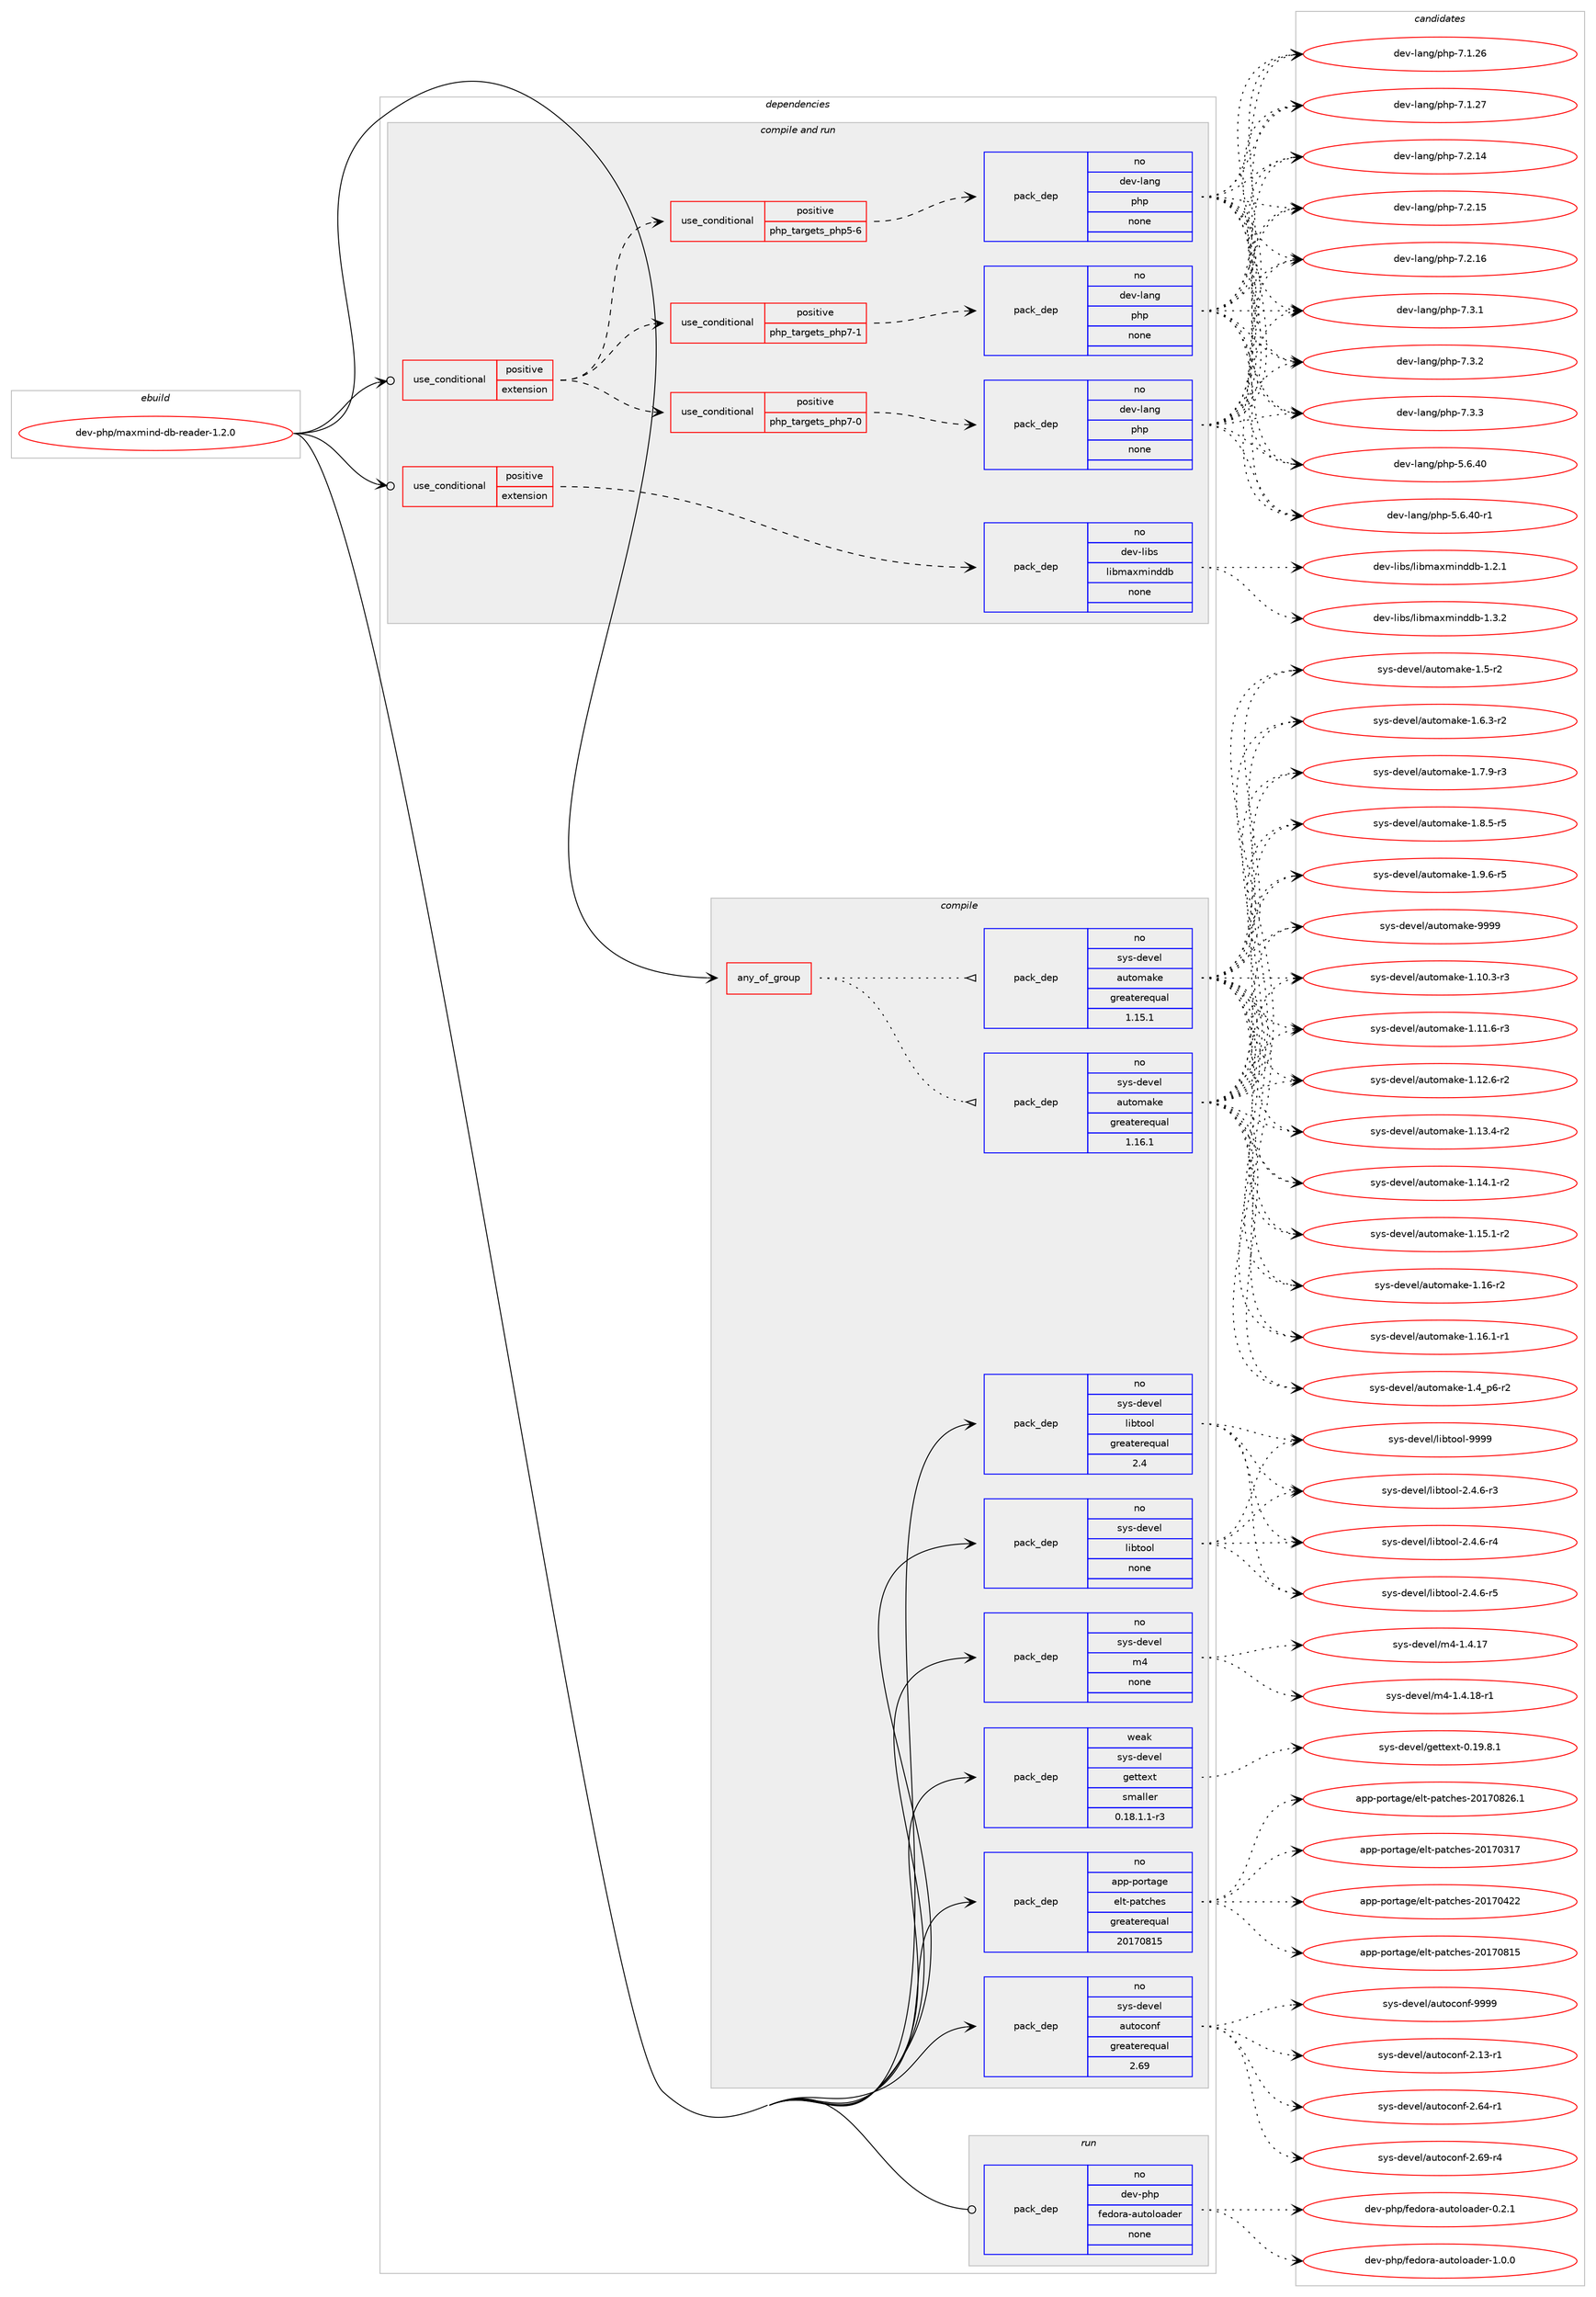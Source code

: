 digraph prolog {

# *************
# Graph options
# *************

newrank=true;
concentrate=true;
compound=true;
graph [rankdir=LR,fontname=Helvetica,fontsize=10,ranksep=1.5];#, ranksep=2.5, nodesep=0.2];
edge  [arrowhead=vee];
node  [fontname=Helvetica,fontsize=10];

# **********
# The ebuild
# **********

subgraph cluster_leftcol {
color=gray;
rank=same;
label=<<i>ebuild</i>>;
id [label="dev-php/maxmind-db-reader-1.2.0", color=red, width=4, href="../dev-php/maxmind-db-reader-1.2.0.svg"];
}

# ****************
# The dependencies
# ****************

subgraph cluster_midcol {
color=gray;
label=<<i>dependencies</i>>;
subgraph cluster_compile {
fillcolor="#eeeeee";
style=filled;
label=<<i>compile</i>>;
subgraph any22515 {
dependency1393066 [label=<<TABLE BORDER="0" CELLBORDER="1" CELLSPACING="0" CELLPADDING="4"><TR><TD CELLPADDING="10">any_of_group</TD></TR></TABLE>>, shape=none, color=red];subgraph pack1000651 {
dependency1393067 [label=<<TABLE BORDER="0" CELLBORDER="1" CELLSPACING="0" CELLPADDING="4" WIDTH="220"><TR><TD ROWSPAN="6" CELLPADDING="30">pack_dep</TD></TR><TR><TD WIDTH="110">no</TD></TR><TR><TD>sys-devel</TD></TR><TR><TD>automake</TD></TR><TR><TD>greaterequal</TD></TR><TR><TD>1.16.1</TD></TR></TABLE>>, shape=none, color=blue];
}
dependency1393066:e -> dependency1393067:w [weight=20,style="dotted",arrowhead="oinv"];
subgraph pack1000652 {
dependency1393068 [label=<<TABLE BORDER="0" CELLBORDER="1" CELLSPACING="0" CELLPADDING="4" WIDTH="220"><TR><TD ROWSPAN="6" CELLPADDING="30">pack_dep</TD></TR><TR><TD WIDTH="110">no</TD></TR><TR><TD>sys-devel</TD></TR><TR><TD>automake</TD></TR><TR><TD>greaterequal</TD></TR><TR><TD>1.15.1</TD></TR></TABLE>>, shape=none, color=blue];
}
dependency1393066:e -> dependency1393068:w [weight=20,style="dotted",arrowhead="oinv"];
}
id:e -> dependency1393066:w [weight=20,style="solid",arrowhead="vee"];
subgraph pack1000653 {
dependency1393069 [label=<<TABLE BORDER="0" CELLBORDER="1" CELLSPACING="0" CELLPADDING="4" WIDTH="220"><TR><TD ROWSPAN="6" CELLPADDING="30">pack_dep</TD></TR><TR><TD WIDTH="110">no</TD></TR><TR><TD>app-portage</TD></TR><TR><TD>elt-patches</TD></TR><TR><TD>greaterequal</TD></TR><TR><TD>20170815</TD></TR></TABLE>>, shape=none, color=blue];
}
id:e -> dependency1393069:w [weight=20,style="solid",arrowhead="vee"];
subgraph pack1000654 {
dependency1393070 [label=<<TABLE BORDER="0" CELLBORDER="1" CELLSPACING="0" CELLPADDING="4" WIDTH="220"><TR><TD ROWSPAN="6" CELLPADDING="30">pack_dep</TD></TR><TR><TD WIDTH="110">no</TD></TR><TR><TD>sys-devel</TD></TR><TR><TD>autoconf</TD></TR><TR><TD>greaterequal</TD></TR><TR><TD>2.69</TD></TR></TABLE>>, shape=none, color=blue];
}
id:e -> dependency1393070:w [weight=20,style="solid",arrowhead="vee"];
subgraph pack1000655 {
dependency1393071 [label=<<TABLE BORDER="0" CELLBORDER="1" CELLSPACING="0" CELLPADDING="4" WIDTH="220"><TR><TD ROWSPAN="6" CELLPADDING="30">pack_dep</TD></TR><TR><TD WIDTH="110">no</TD></TR><TR><TD>sys-devel</TD></TR><TR><TD>libtool</TD></TR><TR><TD>greaterequal</TD></TR><TR><TD>2.4</TD></TR></TABLE>>, shape=none, color=blue];
}
id:e -> dependency1393071:w [weight=20,style="solid",arrowhead="vee"];
subgraph pack1000656 {
dependency1393072 [label=<<TABLE BORDER="0" CELLBORDER="1" CELLSPACING="0" CELLPADDING="4" WIDTH="220"><TR><TD ROWSPAN="6" CELLPADDING="30">pack_dep</TD></TR><TR><TD WIDTH="110">no</TD></TR><TR><TD>sys-devel</TD></TR><TR><TD>libtool</TD></TR><TR><TD>none</TD></TR><TR><TD></TD></TR></TABLE>>, shape=none, color=blue];
}
id:e -> dependency1393072:w [weight=20,style="solid",arrowhead="vee"];
subgraph pack1000657 {
dependency1393073 [label=<<TABLE BORDER="0" CELLBORDER="1" CELLSPACING="0" CELLPADDING="4" WIDTH="220"><TR><TD ROWSPAN="6" CELLPADDING="30">pack_dep</TD></TR><TR><TD WIDTH="110">no</TD></TR><TR><TD>sys-devel</TD></TR><TR><TD>m4</TD></TR><TR><TD>none</TD></TR><TR><TD></TD></TR></TABLE>>, shape=none, color=blue];
}
id:e -> dependency1393073:w [weight=20,style="solid",arrowhead="vee"];
subgraph pack1000658 {
dependency1393074 [label=<<TABLE BORDER="0" CELLBORDER="1" CELLSPACING="0" CELLPADDING="4" WIDTH="220"><TR><TD ROWSPAN="6" CELLPADDING="30">pack_dep</TD></TR><TR><TD WIDTH="110">weak</TD></TR><TR><TD>sys-devel</TD></TR><TR><TD>gettext</TD></TR><TR><TD>smaller</TD></TR><TR><TD>0.18.1.1-r3</TD></TR></TABLE>>, shape=none, color=blue];
}
id:e -> dependency1393074:w [weight=20,style="solid",arrowhead="vee"];
}
subgraph cluster_compileandrun {
fillcolor="#eeeeee";
style=filled;
label=<<i>compile and run</i>>;
subgraph cond369335 {
dependency1393075 [label=<<TABLE BORDER="0" CELLBORDER="1" CELLSPACING="0" CELLPADDING="4"><TR><TD ROWSPAN="3" CELLPADDING="10">use_conditional</TD></TR><TR><TD>positive</TD></TR><TR><TD>extension</TD></TR></TABLE>>, shape=none, color=red];
subgraph cond369336 {
dependency1393076 [label=<<TABLE BORDER="0" CELLBORDER="1" CELLSPACING="0" CELLPADDING="4"><TR><TD ROWSPAN="3" CELLPADDING="10">use_conditional</TD></TR><TR><TD>positive</TD></TR><TR><TD>php_targets_php5-6</TD></TR></TABLE>>, shape=none, color=red];
subgraph pack1000659 {
dependency1393077 [label=<<TABLE BORDER="0" CELLBORDER="1" CELLSPACING="0" CELLPADDING="4" WIDTH="220"><TR><TD ROWSPAN="6" CELLPADDING="30">pack_dep</TD></TR><TR><TD WIDTH="110">no</TD></TR><TR><TD>dev-lang</TD></TR><TR><TD>php</TD></TR><TR><TD>none</TD></TR><TR><TD></TD></TR></TABLE>>, shape=none, color=blue];
}
dependency1393076:e -> dependency1393077:w [weight=20,style="dashed",arrowhead="vee"];
}
dependency1393075:e -> dependency1393076:w [weight=20,style="dashed",arrowhead="vee"];
subgraph cond369337 {
dependency1393078 [label=<<TABLE BORDER="0" CELLBORDER="1" CELLSPACING="0" CELLPADDING="4"><TR><TD ROWSPAN="3" CELLPADDING="10">use_conditional</TD></TR><TR><TD>positive</TD></TR><TR><TD>php_targets_php7-0</TD></TR></TABLE>>, shape=none, color=red];
subgraph pack1000660 {
dependency1393079 [label=<<TABLE BORDER="0" CELLBORDER="1" CELLSPACING="0" CELLPADDING="4" WIDTH="220"><TR><TD ROWSPAN="6" CELLPADDING="30">pack_dep</TD></TR><TR><TD WIDTH="110">no</TD></TR><TR><TD>dev-lang</TD></TR><TR><TD>php</TD></TR><TR><TD>none</TD></TR><TR><TD></TD></TR></TABLE>>, shape=none, color=blue];
}
dependency1393078:e -> dependency1393079:w [weight=20,style="dashed",arrowhead="vee"];
}
dependency1393075:e -> dependency1393078:w [weight=20,style="dashed",arrowhead="vee"];
subgraph cond369338 {
dependency1393080 [label=<<TABLE BORDER="0" CELLBORDER="1" CELLSPACING="0" CELLPADDING="4"><TR><TD ROWSPAN="3" CELLPADDING="10">use_conditional</TD></TR><TR><TD>positive</TD></TR><TR><TD>php_targets_php7-1</TD></TR></TABLE>>, shape=none, color=red];
subgraph pack1000661 {
dependency1393081 [label=<<TABLE BORDER="0" CELLBORDER="1" CELLSPACING="0" CELLPADDING="4" WIDTH="220"><TR><TD ROWSPAN="6" CELLPADDING="30">pack_dep</TD></TR><TR><TD WIDTH="110">no</TD></TR><TR><TD>dev-lang</TD></TR><TR><TD>php</TD></TR><TR><TD>none</TD></TR><TR><TD></TD></TR></TABLE>>, shape=none, color=blue];
}
dependency1393080:e -> dependency1393081:w [weight=20,style="dashed",arrowhead="vee"];
}
dependency1393075:e -> dependency1393080:w [weight=20,style="dashed",arrowhead="vee"];
}
id:e -> dependency1393075:w [weight=20,style="solid",arrowhead="odotvee"];
subgraph cond369339 {
dependency1393082 [label=<<TABLE BORDER="0" CELLBORDER="1" CELLSPACING="0" CELLPADDING="4"><TR><TD ROWSPAN="3" CELLPADDING="10">use_conditional</TD></TR><TR><TD>positive</TD></TR><TR><TD>extension</TD></TR></TABLE>>, shape=none, color=red];
subgraph pack1000662 {
dependency1393083 [label=<<TABLE BORDER="0" CELLBORDER="1" CELLSPACING="0" CELLPADDING="4" WIDTH="220"><TR><TD ROWSPAN="6" CELLPADDING="30">pack_dep</TD></TR><TR><TD WIDTH="110">no</TD></TR><TR><TD>dev-libs</TD></TR><TR><TD>libmaxminddb</TD></TR><TR><TD>none</TD></TR><TR><TD></TD></TR></TABLE>>, shape=none, color=blue];
}
dependency1393082:e -> dependency1393083:w [weight=20,style="dashed",arrowhead="vee"];
}
id:e -> dependency1393082:w [weight=20,style="solid",arrowhead="odotvee"];
}
subgraph cluster_run {
fillcolor="#eeeeee";
style=filled;
label=<<i>run</i>>;
subgraph pack1000663 {
dependency1393084 [label=<<TABLE BORDER="0" CELLBORDER="1" CELLSPACING="0" CELLPADDING="4" WIDTH="220"><TR><TD ROWSPAN="6" CELLPADDING="30">pack_dep</TD></TR><TR><TD WIDTH="110">no</TD></TR><TR><TD>dev-php</TD></TR><TR><TD>fedora-autoloader</TD></TR><TR><TD>none</TD></TR><TR><TD></TD></TR></TABLE>>, shape=none, color=blue];
}
id:e -> dependency1393084:w [weight=20,style="solid",arrowhead="odot"];
}
}

# **************
# The candidates
# **************

subgraph cluster_choices {
rank=same;
color=gray;
label=<<i>candidates</i>>;

subgraph choice1000651 {
color=black;
nodesep=1;
choice11512111545100101118101108479711711611110997107101454946494846514511451 [label="sys-devel/automake-1.10.3-r3", color=red, width=4,href="../sys-devel/automake-1.10.3-r3.svg"];
choice11512111545100101118101108479711711611110997107101454946494946544511451 [label="sys-devel/automake-1.11.6-r3", color=red, width=4,href="../sys-devel/automake-1.11.6-r3.svg"];
choice11512111545100101118101108479711711611110997107101454946495046544511450 [label="sys-devel/automake-1.12.6-r2", color=red, width=4,href="../sys-devel/automake-1.12.6-r2.svg"];
choice11512111545100101118101108479711711611110997107101454946495146524511450 [label="sys-devel/automake-1.13.4-r2", color=red, width=4,href="../sys-devel/automake-1.13.4-r2.svg"];
choice11512111545100101118101108479711711611110997107101454946495246494511450 [label="sys-devel/automake-1.14.1-r2", color=red, width=4,href="../sys-devel/automake-1.14.1-r2.svg"];
choice11512111545100101118101108479711711611110997107101454946495346494511450 [label="sys-devel/automake-1.15.1-r2", color=red, width=4,href="../sys-devel/automake-1.15.1-r2.svg"];
choice1151211154510010111810110847971171161111099710710145494649544511450 [label="sys-devel/automake-1.16-r2", color=red, width=4,href="../sys-devel/automake-1.16-r2.svg"];
choice11512111545100101118101108479711711611110997107101454946495446494511449 [label="sys-devel/automake-1.16.1-r1", color=red, width=4,href="../sys-devel/automake-1.16.1-r1.svg"];
choice115121115451001011181011084797117116111109971071014549465295112544511450 [label="sys-devel/automake-1.4_p6-r2", color=red, width=4,href="../sys-devel/automake-1.4_p6-r2.svg"];
choice11512111545100101118101108479711711611110997107101454946534511450 [label="sys-devel/automake-1.5-r2", color=red, width=4,href="../sys-devel/automake-1.5-r2.svg"];
choice115121115451001011181011084797117116111109971071014549465446514511450 [label="sys-devel/automake-1.6.3-r2", color=red, width=4,href="../sys-devel/automake-1.6.3-r2.svg"];
choice115121115451001011181011084797117116111109971071014549465546574511451 [label="sys-devel/automake-1.7.9-r3", color=red, width=4,href="../sys-devel/automake-1.7.9-r3.svg"];
choice115121115451001011181011084797117116111109971071014549465646534511453 [label="sys-devel/automake-1.8.5-r5", color=red, width=4,href="../sys-devel/automake-1.8.5-r5.svg"];
choice115121115451001011181011084797117116111109971071014549465746544511453 [label="sys-devel/automake-1.9.6-r5", color=red, width=4,href="../sys-devel/automake-1.9.6-r5.svg"];
choice115121115451001011181011084797117116111109971071014557575757 [label="sys-devel/automake-9999", color=red, width=4,href="../sys-devel/automake-9999.svg"];
dependency1393067:e -> choice11512111545100101118101108479711711611110997107101454946494846514511451:w [style=dotted,weight="100"];
dependency1393067:e -> choice11512111545100101118101108479711711611110997107101454946494946544511451:w [style=dotted,weight="100"];
dependency1393067:e -> choice11512111545100101118101108479711711611110997107101454946495046544511450:w [style=dotted,weight="100"];
dependency1393067:e -> choice11512111545100101118101108479711711611110997107101454946495146524511450:w [style=dotted,weight="100"];
dependency1393067:e -> choice11512111545100101118101108479711711611110997107101454946495246494511450:w [style=dotted,weight="100"];
dependency1393067:e -> choice11512111545100101118101108479711711611110997107101454946495346494511450:w [style=dotted,weight="100"];
dependency1393067:e -> choice1151211154510010111810110847971171161111099710710145494649544511450:w [style=dotted,weight="100"];
dependency1393067:e -> choice11512111545100101118101108479711711611110997107101454946495446494511449:w [style=dotted,weight="100"];
dependency1393067:e -> choice115121115451001011181011084797117116111109971071014549465295112544511450:w [style=dotted,weight="100"];
dependency1393067:e -> choice11512111545100101118101108479711711611110997107101454946534511450:w [style=dotted,weight="100"];
dependency1393067:e -> choice115121115451001011181011084797117116111109971071014549465446514511450:w [style=dotted,weight="100"];
dependency1393067:e -> choice115121115451001011181011084797117116111109971071014549465546574511451:w [style=dotted,weight="100"];
dependency1393067:e -> choice115121115451001011181011084797117116111109971071014549465646534511453:w [style=dotted,weight="100"];
dependency1393067:e -> choice115121115451001011181011084797117116111109971071014549465746544511453:w [style=dotted,weight="100"];
dependency1393067:e -> choice115121115451001011181011084797117116111109971071014557575757:w [style=dotted,weight="100"];
}
subgraph choice1000652 {
color=black;
nodesep=1;
choice11512111545100101118101108479711711611110997107101454946494846514511451 [label="sys-devel/automake-1.10.3-r3", color=red, width=4,href="../sys-devel/automake-1.10.3-r3.svg"];
choice11512111545100101118101108479711711611110997107101454946494946544511451 [label="sys-devel/automake-1.11.6-r3", color=red, width=4,href="../sys-devel/automake-1.11.6-r3.svg"];
choice11512111545100101118101108479711711611110997107101454946495046544511450 [label="sys-devel/automake-1.12.6-r2", color=red, width=4,href="../sys-devel/automake-1.12.6-r2.svg"];
choice11512111545100101118101108479711711611110997107101454946495146524511450 [label="sys-devel/automake-1.13.4-r2", color=red, width=4,href="../sys-devel/automake-1.13.4-r2.svg"];
choice11512111545100101118101108479711711611110997107101454946495246494511450 [label="sys-devel/automake-1.14.1-r2", color=red, width=4,href="../sys-devel/automake-1.14.1-r2.svg"];
choice11512111545100101118101108479711711611110997107101454946495346494511450 [label="sys-devel/automake-1.15.1-r2", color=red, width=4,href="../sys-devel/automake-1.15.1-r2.svg"];
choice1151211154510010111810110847971171161111099710710145494649544511450 [label="sys-devel/automake-1.16-r2", color=red, width=4,href="../sys-devel/automake-1.16-r2.svg"];
choice11512111545100101118101108479711711611110997107101454946495446494511449 [label="sys-devel/automake-1.16.1-r1", color=red, width=4,href="../sys-devel/automake-1.16.1-r1.svg"];
choice115121115451001011181011084797117116111109971071014549465295112544511450 [label="sys-devel/automake-1.4_p6-r2", color=red, width=4,href="../sys-devel/automake-1.4_p6-r2.svg"];
choice11512111545100101118101108479711711611110997107101454946534511450 [label="sys-devel/automake-1.5-r2", color=red, width=4,href="../sys-devel/automake-1.5-r2.svg"];
choice115121115451001011181011084797117116111109971071014549465446514511450 [label="sys-devel/automake-1.6.3-r2", color=red, width=4,href="../sys-devel/automake-1.6.3-r2.svg"];
choice115121115451001011181011084797117116111109971071014549465546574511451 [label="sys-devel/automake-1.7.9-r3", color=red, width=4,href="../sys-devel/automake-1.7.9-r3.svg"];
choice115121115451001011181011084797117116111109971071014549465646534511453 [label="sys-devel/automake-1.8.5-r5", color=red, width=4,href="../sys-devel/automake-1.8.5-r5.svg"];
choice115121115451001011181011084797117116111109971071014549465746544511453 [label="sys-devel/automake-1.9.6-r5", color=red, width=4,href="../sys-devel/automake-1.9.6-r5.svg"];
choice115121115451001011181011084797117116111109971071014557575757 [label="sys-devel/automake-9999", color=red, width=4,href="../sys-devel/automake-9999.svg"];
dependency1393068:e -> choice11512111545100101118101108479711711611110997107101454946494846514511451:w [style=dotted,weight="100"];
dependency1393068:e -> choice11512111545100101118101108479711711611110997107101454946494946544511451:w [style=dotted,weight="100"];
dependency1393068:e -> choice11512111545100101118101108479711711611110997107101454946495046544511450:w [style=dotted,weight="100"];
dependency1393068:e -> choice11512111545100101118101108479711711611110997107101454946495146524511450:w [style=dotted,weight="100"];
dependency1393068:e -> choice11512111545100101118101108479711711611110997107101454946495246494511450:w [style=dotted,weight="100"];
dependency1393068:e -> choice11512111545100101118101108479711711611110997107101454946495346494511450:w [style=dotted,weight="100"];
dependency1393068:e -> choice1151211154510010111810110847971171161111099710710145494649544511450:w [style=dotted,weight="100"];
dependency1393068:e -> choice11512111545100101118101108479711711611110997107101454946495446494511449:w [style=dotted,weight="100"];
dependency1393068:e -> choice115121115451001011181011084797117116111109971071014549465295112544511450:w [style=dotted,weight="100"];
dependency1393068:e -> choice11512111545100101118101108479711711611110997107101454946534511450:w [style=dotted,weight="100"];
dependency1393068:e -> choice115121115451001011181011084797117116111109971071014549465446514511450:w [style=dotted,weight="100"];
dependency1393068:e -> choice115121115451001011181011084797117116111109971071014549465546574511451:w [style=dotted,weight="100"];
dependency1393068:e -> choice115121115451001011181011084797117116111109971071014549465646534511453:w [style=dotted,weight="100"];
dependency1393068:e -> choice115121115451001011181011084797117116111109971071014549465746544511453:w [style=dotted,weight="100"];
dependency1393068:e -> choice115121115451001011181011084797117116111109971071014557575757:w [style=dotted,weight="100"];
}
subgraph choice1000653 {
color=black;
nodesep=1;
choice97112112451121111141169710310147101108116451129711699104101115455048495548514955 [label="app-portage/elt-patches-20170317", color=red, width=4,href="../app-portage/elt-patches-20170317.svg"];
choice97112112451121111141169710310147101108116451129711699104101115455048495548525050 [label="app-portage/elt-patches-20170422", color=red, width=4,href="../app-portage/elt-patches-20170422.svg"];
choice97112112451121111141169710310147101108116451129711699104101115455048495548564953 [label="app-portage/elt-patches-20170815", color=red, width=4,href="../app-portage/elt-patches-20170815.svg"];
choice971121124511211111411697103101471011081164511297116991041011154550484955485650544649 [label="app-portage/elt-patches-20170826.1", color=red, width=4,href="../app-portage/elt-patches-20170826.1.svg"];
dependency1393069:e -> choice97112112451121111141169710310147101108116451129711699104101115455048495548514955:w [style=dotted,weight="100"];
dependency1393069:e -> choice97112112451121111141169710310147101108116451129711699104101115455048495548525050:w [style=dotted,weight="100"];
dependency1393069:e -> choice97112112451121111141169710310147101108116451129711699104101115455048495548564953:w [style=dotted,weight="100"];
dependency1393069:e -> choice971121124511211111411697103101471011081164511297116991041011154550484955485650544649:w [style=dotted,weight="100"];
}
subgraph choice1000654 {
color=black;
nodesep=1;
choice1151211154510010111810110847971171161119911111010245504649514511449 [label="sys-devel/autoconf-2.13-r1", color=red, width=4,href="../sys-devel/autoconf-2.13-r1.svg"];
choice1151211154510010111810110847971171161119911111010245504654524511449 [label="sys-devel/autoconf-2.64-r1", color=red, width=4,href="../sys-devel/autoconf-2.64-r1.svg"];
choice1151211154510010111810110847971171161119911111010245504654574511452 [label="sys-devel/autoconf-2.69-r4", color=red, width=4,href="../sys-devel/autoconf-2.69-r4.svg"];
choice115121115451001011181011084797117116111991111101024557575757 [label="sys-devel/autoconf-9999", color=red, width=4,href="../sys-devel/autoconf-9999.svg"];
dependency1393070:e -> choice1151211154510010111810110847971171161119911111010245504649514511449:w [style=dotted,weight="100"];
dependency1393070:e -> choice1151211154510010111810110847971171161119911111010245504654524511449:w [style=dotted,weight="100"];
dependency1393070:e -> choice1151211154510010111810110847971171161119911111010245504654574511452:w [style=dotted,weight="100"];
dependency1393070:e -> choice115121115451001011181011084797117116111991111101024557575757:w [style=dotted,weight="100"];
}
subgraph choice1000655 {
color=black;
nodesep=1;
choice1151211154510010111810110847108105981161111111084550465246544511451 [label="sys-devel/libtool-2.4.6-r3", color=red, width=4,href="../sys-devel/libtool-2.4.6-r3.svg"];
choice1151211154510010111810110847108105981161111111084550465246544511452 [label="sys-devel/libtool-2.4.6-r4", color=red, width=4,href="../sys-devel/libtool-2.4.6-r4.svg"];
choice1151211154510010111810110847108105981161111111084550465246544511453 [label="sys-devel/libtool-2.4.6-r5", color=red, width=4,href="../sys-devel/libtool-2.4.6-r5.svg"];
choice1151211154510010111810110847108105981161111111084557575757 [label="sys-devel/libtool-9999", color=red, width=4,href="../sys-devel/libtool-9999.svg"];
dependency1393071:e -> choice1151211154510010111810110847108105981161111111084550465246544511451:w [style=dotted,weight="100"];
dependency1393071:e -> choice1151211154510010111810110847108105981161111111084550465246544511452:w [style=dotted,weight="100"];
dependency1393071:e -> choice1151211154510010111810110847108105981161111111084550465246544511453:w [style=dotted,weight="100"];
dependency1393071:e -> choice1151211154510010111810110847108105981161111111084557575757:w [style=dotted,weight="100"];
}
subgraph choice1000656 {
color=black;
nodesep=1;
choice1151211154510010111810110847108105981161111111084550465246544511451 [label="sys-devel/libtool-2.4.6-r3", color=red, width=4,href="../sys-devel/libtool-2.4.6-r3.svg"];
choice1151211154510010111810110847108105981161111111084550465246544511452 [label="sys-devel/libtool-2.4.6-r4", color=red, width=4,href="../sys-devel/libtool-2.4.6-r4.svg"];
choice1151211154510010111810110847108105981161111111084550465246544511453 [label="sys-devel/libtool-2.4.6-r5", color=red, width=4,href="../sys-devel/libtool-2.4.6-r5.svg"];
choice1151211154510010111810110847108105981161111111084557575757 [label="sys-devel/libtool-9999", color=red, width=4,href="../sys-devel/libtool-9999.svg"];
dependency1393072:e -> choice1151211154510010111810110847108105981161111111084550465246544511451:w [style=dotted,weight="100"];
dependency1393072:e -> choice1151211154510010111810110847108105981161111111084550465246544511452:w [style=dotted,weight="100"];
dependency1393072:e -> choice1151211154510010111810110847108105981161111111084550465246544511453:w [style=dotted,weight="100"];
dependency1393072:e -> choice1151211154510010111810110847108105981161111111084557575757:w [style=dotted,weight="100"];
}
subgraph choice1000657 {
color=black;
nodesep=1;
choice11512111545100101118101108471095245494652464955 [label="sys-devel/m4-1.4.17", color=red, width=4,href="../sys-devel/m4-1.4.17.svg"];
choice115121115451001011181011084710952454946524649564511449 [label="sys-devel/m4-1.4.18-r1", color=red, width=4,href="../sys-devel/m4-1.4.18-r1.svg"];
dependency1393073:e -> choice11512111545100101118101108471095245494652464955:w [style=dotted,weight="100"];
dependency1393073:e -> choice115121115451001011181011084710952454946524649564511449:w [style=dotted,weight="100"];
}
subgraph choice1000658 {
color=black;
nodesep=1;
choice1151211154510010111810110847103101116116101120116454846495746564649 [label="sys-devel/gettext-0.19.8.1", color=red, width=4,href="../sys-devel/gettext-0.19.8.1.svg"];
dependency1393074:e -> choice1151211154510010111810110847103101116116101120116454846495746564649:w [style=dotted,weight="100"];
}
subgraph choice1000659 {
color=black;
nodesep=1;
choice10010111845108971101034711210411245534654465248 [label="dev-lang/php-5.6.40", color=red, width=4,href="../dev-lang/php-5.6.40.svg"];
choice100101118451089711010347112104112455346544652484511449 [label="dev-lang/php-5.6.40-r1", color=red, width=4,href="../dev-lang/php-5.6.40-r1.svg"];
choice10010111845108971101034711210411245554649465054 [label="dev-lang/php-7.1.26", color=red, width=4,href="../dev-lang/php-7.1.26.svg"];
choice10010111845108971101034711210411245554649465055 [label="dev-lang/php-7.1.27", color=red, width=4,href="../dev-lang/php-7.1.27.svg"];
choice10010111845108971101034711210411245554650464952 [label="dev-lang/php-7.2.14", color=red, width=4,href="../dev-lang/php-7.2.14.svg"];
choice10010111845108971101034711210411245554650464953 [label="dev-lang/php-7.2.15", color=red, width=4,href="../dev-lang/php-7.2.15.svg"];
choice10010111845108971101034711210411245554650464954 [label="dev-lang/php-7.2.16", color=red, width=4,href="../dev-lang/php-7.2.16.svg"];
choice100101118451089711010347112104112455546514649 [label="dev-lang/php-7.3.1", color=red, width=4,href="../dev-lang/php-7.3.1.svg"];
choice100101118451089711010347112104112455546514650 [label="dev-lang/php-7.3.2", color=red, width=4,href="../dev-lang/php-7.3.2.svg"];
choice100101118451089711010347112104112455546514651 [label="dev-lang/php-7.3.3", color=red, width=4,href="../dev-lang/php-7.3.3.svg"];
dependency1393077:e -> choice10010111845108971101034711210411245534654465248:w [style=dotted,weight="100"];
dependency1393077:e -> choice100101118451089711010347112104112455346544652484511449:w [style=dotted,weight="100"];
dependency1393077:e -> choice10010111845108971101034711210411245554649465054:w [style=dotted,weight="100"];
dependency1393077:e -> choice10010111845108971101034711210411245554649465055:w [style=dotted,weight="100"];
dependency1393077:e -> choice10010111845108971101034711210411245554650464952:w [style=dotted,weight="100"];
dependency1393077:e -> choice10010111845108971101034711210411245554650464953:w [style=dotted,weight="100"];
dependency1393077:e -> choice10010111845108971101034711210411245554650464954:w [style=dotted,weight="100"];
dependency1393077:e -> choice100101118451089711010347112104112455546514649:w [style=dotted,weight="100"];
dependency1393077:e -> choice100101118451089711010347112104112455546514650:w [style=dotted,weight="100"];
dependency1393077:e -> choice100101118451089711010347112104112455546514651:w [style=dotted,weight="100"];
}
subgraph choice1000660 {
color=black;
nodesep=1;
choice10010111845108971101034711210411245534654465248 [label="dev-lang/php-5.6.40", color=red, width=4,href="../dev-lang/php-5.6.40.svg"];
choice100101118451089711010347112104112455346544652484511449 [label="dev-lang/php-5.6.40-r1", color=red, width=4,href="../dev-lang/php-5.6.40-r1.svg"];
choice10010111845108971101034711210411245554649465054 [label="dev-lang/php-7.1.26", color=red, width=4,href="../dev-lang/php-7.1.26.svg"];
choice10010111845108971101034711210411245554649465055 [label="dev-lang/php-7.1.27", color=red, width=4,href="../dev-lang/php-7.1.27.svg"];
choice10010111845108971101034711210411245554650464952 [label="dev-lang/php-7.2.14", color=red, width=4,href="../dev-lang/php-7.2.14.svg"];
choice10010111845108971101034711210411245554650464953 [label="dev-lang/php-7.2.15", color=red, width=4,href="../dev-lang/php-7.2.15.svg"];
choice10010111845108971101034711210411245554650464954 [label="dev-lang/php-7.2.16", color=red, width=4,href="../dev-lang/php-7.2.16.svg"];
choice100101118451089711010347112104112455546514649 [label="dev-lang/php-7.3.1", color=red, width=4,href="../dev-lang/php-7.3.1.svg"];
choice100101118451089711010347112104112455546514650 [label="dev-lang/php-7.3.2", color=red, width=4,href="../dev-lang/php-7.3.2.svg"];
choice100101118451089711010347112104112455546514651 [label="dev-lang/php-7.3.3", color=red, width=4,href="../dev-lang/php-7.3.3.svg"];
dependency1393079:e -> choice10010111845108971101034711210411245534654465248:w [style=dotted,weight="100"];
dependency1393079:e -> choice100101118451089711010347112104112455346544652484511449:w [style=dotted,weight="100"];
dependency1393079:e -> choice10010111845108971101034711210411245554649465054:w [style=dotted,weight="100"];
dependency1393079:e -> choice10010111845108971101034711210411245554649465055:w [style=dotted,weight="100"];
dependency1393079:e -> choice10010111845108971101034711210411245554650464952:w [style=dotted,weight="100"];
dependency1393079:e -> choice10010111845108971101034711210411245554650464953:w [style=dotted,weight="100"];
dependency1393079:e -> choice10010111845108971101034711210411245554650464954:w [style=dotted,weight="100"];
dependency1393079:e -> choice100101118451089711010347112104112455546514649:w [style=dotted,weight="100"];
dependency1393079:e -> choice100101118451089711010347112104112455546514650:w [style=dotted,weight="100"];
dependency1393079:e -> choice100101118451089711010347112104112455546514651:w [style=dotted,weight="100"];
}
subgraph choice1000661 {
color=black;
nodesep=1;
choice10010111845108971101034711210411245534654465248 [label="dev-lang/php-5.6.40", color=red, width=4,href="../dev-lang/php-5.6.40.svg"];
choice100101118451089711010347112104112455346544652484511449 [label="dev-lang/php-5.6.40-r1", color=red, width=4,href="../dev-lang/php-5.6.40-r1.svg"];
choice10010111845108971101034711210411245554649465054 [label="dev-lang/php-7.1.26", color=red, width=4,href="../dev-lang/php-7.1.26.svg"];
choice10010111845108971101034711210411245554649465055 [label="dev-lang/php-7.1.27", color=red, width=4,href="../dev-lang/php-7.1.27.svg"];
choice10010111845108971101034711210411245554650464952 [label="dev-lang/php-7.2.14", color=red, width=4,href="../dev-lang/php-7.2.14.svg"];
choice10010111845108971101034711210411245554650464953 [label="dev-lang/php-7.2.15", color=red, width=4,href="../dev-lang/php-7.2.15.svg"];
choice10010111845108971101034711210411245554650464954 [label="dev-lang/php-7.2.16", color=red, width=4,href="../dev-lang/php-7.2.16.svg"];
choice100101118451089711010347112104112455546514649 [label="dev-lang/php-7.3.1", color=red, width=4,href="../dev-lang/php-7.3.1.svg"];
choice100101118451089711010347112104112455546514650 [label="dev-lang/php-7.3.2", color=red, width=4,href="../dev-lang/php-7.3.2.svg"];
choice100101118451089711010347112104112455546514651 [label="dev-lang/php-7.3.3", color=red, width=4,href="../dev-lang/php-7.3.3.svg"];
dependency1393081:e -> choice10010111845108971101034711210411245534654465248:w [style=dotted,weight="100"];
dependency1393081:e -> choice100101118451089711010347112104112455346544652484511449:w [style=dotted,weight="100"];
dependency1393081:e -> choice10010111845108971101034711210411245554649465054:w [style=dotted,weight="100"];
dependency1393081:e -> choice10010111845108971101034711210411245554649465055:w [style=dotted,weight="100"];
dependency1393081:e -> choice10010111845108971101034711210411245554650464952:w [style=dotted,weight="100"];
dependency1393081:e -> choice10010111845108971101034711210411245554650464953:w [style=dotted,weight="100"];
dependency1393081:e -> choice10010111845108971101034711210411245554650464954:w [style=dotted,weight="100"];
dependency1393081:e -> choice100101118451089711010347112104112455546514649:w [style=dotted,weight="100"];
dependency1393081:e -> choice100101118451089711010347112104112455546514650:w [style=dotted,weight="100"];
dependency1393081:e -> choice100101118451089711010347112104112455546514651:w [style=dotted,weight="100"];
}
subgraph choice1000662 {
color=black;
nodesep=1;
choice100101118451081059811547108105981099712010910511010010098454946504649 [label="dev-libs/libmaxminddb-1.2.1", color=red, width=4,href="../dev-libs/libmaxminddb-1.2.1.svg"];
choice100101118451081059811547108105981099712010910511010010098454946514650 [label="dev-libs/libmaxminddb-1.3.2", color=red, width=4,href="../dev-libs/libmaxminddb-1.3.2.svg"];
dependency1393083:e -> choice100101118451081059811547108105981099712010910511010010098454946504649:w [style=dotted,weight="100"];
dependency1393083:e -> choice100101118451081059811547108105981099712010910511010010098454946514650:w [style=dotted,weight="100"];
}
subgraph choice1000663 {
color=black;
nodesep=1;
choice100101118451121041124710210110011111497459711711611110811197100101114454846504649 [label="dev-php/fedora-autoloader-0.2.1", color=red, width=4,href="../dev-php/fedora-autoloader-0.2.1.svg"];
choice100101118451121041124710210110011111497459711711611110811197100101114454946484648 [label="dev-php/fedora-autoloader-1.0.0", color=red, width=4,href="../dev-php/fedora-autoloader-1.0.0.svg"];
dependency1393084:e -> choice100101118451121041124710210110011111497459711711611110811197100101114454846504649:w [style=dotted,weight="100"];
dependency1393084:e -> choice100101118451121041124710210110011111497459711711611110811197100101114454946484648:w [style=dotted,weight="100"];
}
}

}
